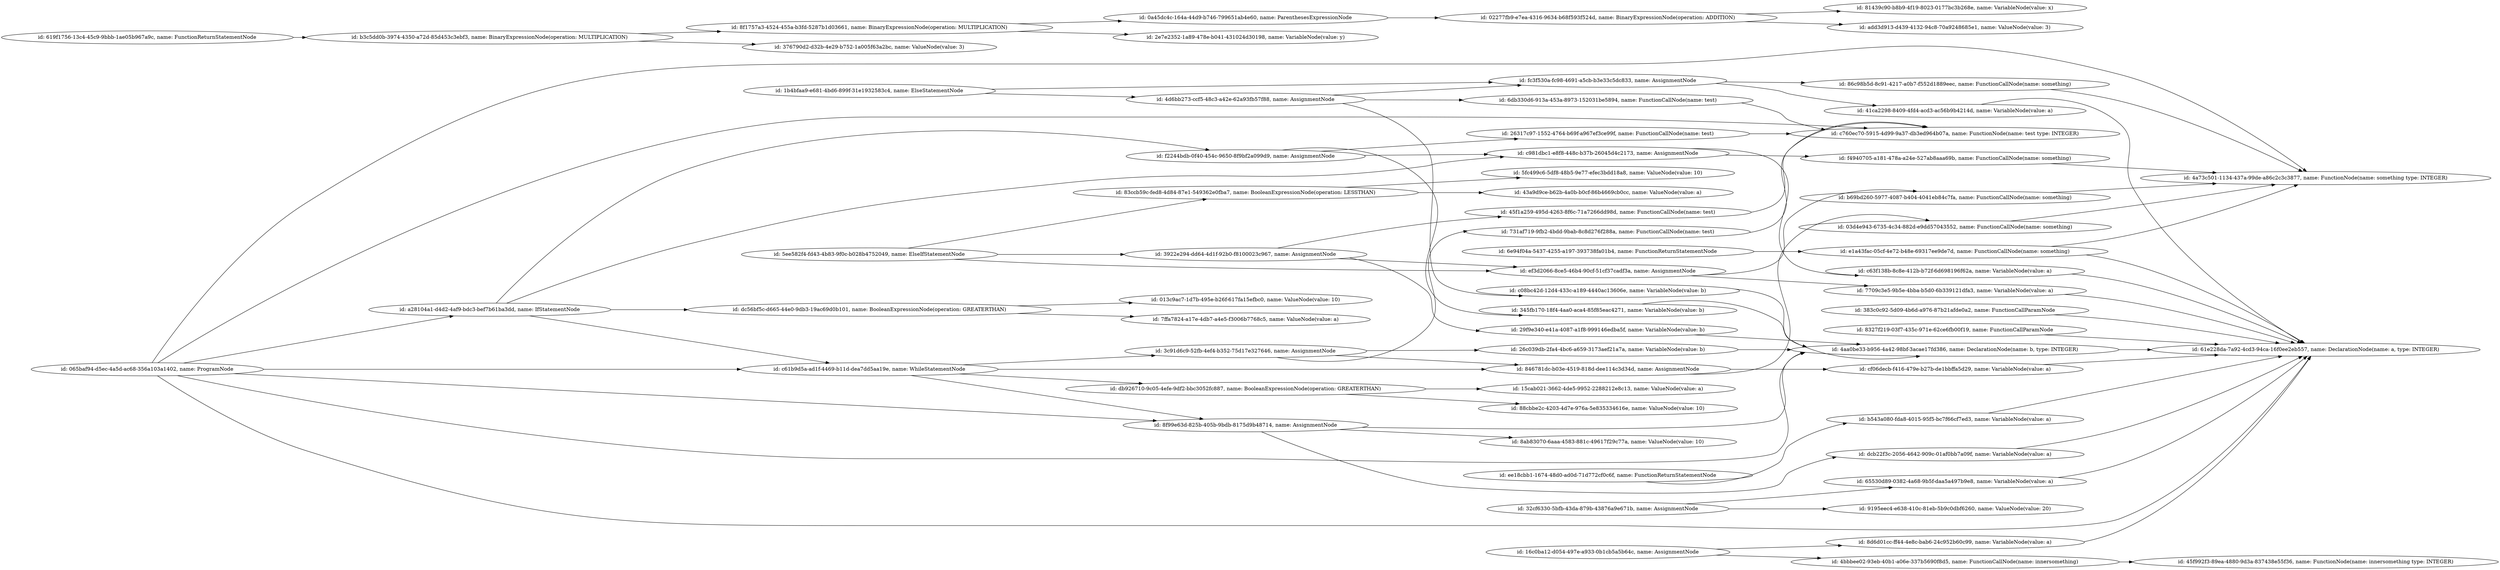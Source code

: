 digraph g {
	rankdir=LR
		"id: f4940705-a181-478a-a24e-527ab8aaa69b, name: FunctionCallNode(name: something)" -> "id: 4a73c501-1134-437a-99de-a86c2c3c3877, name: FunctionNode(name: something type: INTEGER)"
		"id: 26317c97-1552-4764-b69f-a967ef3ce99f, name: FunctionCallNode(name: test)" -> "id: c760ec70-5915-4d99-9a37-db3ed964b07a, name: FunctionNode(name: test type: INTEGER)"
		"id: c61b9d5a-ad1f-4469-b11d-dea7dd5aa19e, name: WhileStatementNode" -> "id: 3c91d6c9-52fb-4ef4-b352-75d17e327646, name: AssignmentNode"
		"id: c61b9d5a-ad1f-4469-b11d-dea7dd5aa19e, name: WhileStatementNode" -> "id: db926710-9c05-4efe-9df2-bbc3052fc887, name: BooleanExpressionNode(operation: GREATERTHAN)"
		"id: c61b9d5a-ad1f-4469-b11d-dea7dd5aa19e, name: WhileStatementNode" -> "id: 8f99e63d-825b-405b-9bdb-8175d9b48714, name: AssignmentNode"
		"id: c61b9d5a-ad1f-4469-b11d-dea7dd5aa19e, name: WhileStatementNode" -> "id: 846781dc-b03e-4519-818d-dee114c3d34d, name: AssignmentNode"
		"id: 45f1a259-495d-4263-8f6c-71a7266dd98d, name: FunctionCallNode(name: test)" -> "id: c760ec70-5915-4d99-9a37-db3ed964b07a, name: FunctionNode(name: test type: INTEGER)"
		"id: 846781dc-b03e-4519-818d-dee114c3d34d, name: AssignmentNode" -> "id: 03d4e943-6735-4c34-882d-e9dd57043552, name: FunctionCallNode(name: something)"
		"id: 846781dc-b03e-4519-818d-dee114c3d34d, name: AssignmentNode" -> "id: cf06decb-f416-479e-b27b-de1bbffa5d29, name: VariableNode(value: a)"
		"id: ef3d2066-8ce5-46b4-90cf-51cf37cadf3a, name: AssignmentNode" -> "id: 7709c3e5-9b5e-4bba-b5d0-6b339121dfa3, name: VariableNode(value: a)"
		"id: ef3d2066-8ce5-46b4-90cf-51cf37cadf3a, name: AssignmentNode" -> "id: b69bd260-5977-4087-b404-4041eb84c7fa, name: FunctionCallNode(name: something)"
		"id: 8f1757a3-4524-455a-b3fd-5287b1d03661, name: BinaryExpressionNode(operation: MULTIPLICATION)" -> "id: 0a45dc4c-164a-44d9-b746-799651ab4e60, name: ParenthesesExpressionNode"
		"id: 8f1757a3-4524-455a-b3fd-5287b1d03661, name: BinaryExpressionNode(operation: MULTIPLICATION)" -> "id: 2e7e2352-1a89-478e-b041-431024d30198, name: VariableNode(value: y)"
		"id: 8327f219-03f7-435c-971e-62ce6fb00f19, name: FunctionCallParamNode" -> "id: 61e228da-7a92-4cd3-94ca-16f0ee2eb557, name: DeclarationNode(name: a, type: INTEGER)"
		"id: f2244bdb-0f40-454c-9650-8f9bf2a099d9, name: AssignmentNode" -> "id: 26317c97-1552-4764-b69f-a967ef3ce99f, name: FunctionCallNode(name: test)"
		"id: f2244bdb-0f40-454c-9650-8f9bf2a099d9, name: AssignmentNode" -> "id: c981dbc1-e8f8-448c-b37b-26045d4c2173, name: AssignmentNode"
		"id: f2244bdb-0f40-454c-9650-8f9bf2a099d9, name: AssignmentNode" -> "id: 345fb170-18f4-4aa0-aca4-85f85eac4271, name: VariableNode(value: b)"
		"id: 83ccb59c-fed8-4d84-87e1-549362e0fba7, name: BooleanExpressionNode(operation: LESSTHAN)" -> "id: 43a9d9ce-b62b-4a0b-b0cf-86b4669cb0cc, name: ValueNode(value: a)"
		"id: 83ccb59c-fed8-4d84-87e1-549362e0fba7, name: BooleanExpressionNode(operation: LESSTHAN)" -> "id: 5fc499c6-5df8-48b5-9e77-efec3bdd18a8, name: ValueNode(value: 10)"
		"id: 7709c3e5-9b5e-4bba-b5d0-6b339121dfa3, name: VariableNode(value: a)" -> "id: 61e228da-7a92-4cd3-94ca-16f0ee2eb557, name: DeclarationNode(name: a, type: INTEGER)"
		"id: ee18cbb1-1674-48d0-ad0d-71d772cf0c6f, name: FunctionReturnStatementNode" -> "id: b543a080-fda8-4015-95f5-bc7f66cf7ed3, name: VariableNode(value: a)"
		"id: 345fb170-18f4-4aa0-aca4-85f85eac4271, name: VariableNode(value: b)" -> "id: 4aa0be33-b956-4a42-98bf-3acae17fd386, name: DeclarationNode(name: b, type: INTEGER)"
		"id: 41ca2298-8409-4fd4-acd3-ac56b9b4214d, name: VariableNode(value: a)" -> "id: 61e228da-7a92-4cd3-94ca-16f0ee2eb557, name: DeclarationNode(name: a, type: INTEGER)"
		"id: 6e94f04a-5437-4255-a197-393738fa01b4, name: FunctionReturnStatementNode" -> "id: e1a43fac-05cf-4e72-b48e-69317ee9de7d, name: FunctionCallNode(name: something)"
		"id: b543a080-fda8-4015-95f5-bc7f66cf7ed3, name: VariableNode(value: a)" -> "id: 61e228da-7a92-4cd3-94ca-16f0ee2eb557, name: DeclarationNode(name: a, type: INTEGER)"
		"id: 86c98b5d-8c91-4217-a0b7-f552d1889eec, name: FunctionCallNode(name: something)" -> "id: 4a73c501-1134-437a-99de-a86c2c3c3877, name: FunctionNode(name: something type: INTEGER)"
		"id: 32cf6330-5bfb-43da-879b-43876a9e671b, name: AssignmentNode" -> "id: 65530d89-0382-4a68-9b5f-daa5a497b9e8, name: VariableNode(value: a)"
		"id: 32cf6330-5bfb-43da-879b-43876a9e671b, name: AssignmentNode" -> "id: 9195eec4-e638-410c-81eb-5b9c0dbf6260, name: ValueNode(value: 20)"
		"id: 4aa0be33-b956-4a42-98bf-3acae17fd386, name: DeclarationNode(name: b, type: INTEGER)" -> "id: 61e228da-7a92-4cd3-94ca-16f0ee2eb557, name: DeclarationNode(name: a, type: INTEGER)"
		"id: 1b4bfaa9-e681-4bd6-899f-31e1932583c4, name: ElseStatementNode" -> "id: 4d6bb273-ccf5-48c3-a42e-62a93fb57f88, name: AssignmentNode"
		"id: 1b4bfaa9-e681-4bd6-899f-31e1932583c4, name: ElseStatementNode" -> "id: fc3f530a-fc98-4691-a5cb-b3e33c5dc833, name: AssignmentNode"
		"id: 03d4e943-6735-4c34-882d-e9dd57043552, name: FunctionCallNode(name: something)" -> "id: 4a73c501-1134-437a-99de-a86c2c3c3877, name: FunctionNode(name: something type: INTEGER)"
		"id: 29f9e340-e41a-4087-a1f8-999146edba5f, name: VariableNode(value: b)" -> "id: 4aa0be33-b956-4a42-98bf-3acae17fd386, name: DeclarationNode(name: b, type: INTEGER)"
		"id: 731af719-9fb2-4bdd-9bab-8c8d276f288a, name: FunctionCallNode(name: test)" -> "id: c760ec70-5915-4d99-9a37-db3ed964b07a, name: FunctionNode(name: test type: INTEGER)"
		"id: 65530d89-0382-4a68-9b5f-daa5a497b9e8, name: VariableNode(value: a)" -> "id: 61e228da-7a92-4cd3-94ca-16f0ee2eb557, name: DeclarationNode(name: a, type: INTEGER)"
		"id: 26c039db-2fa4-4bc6-a659-3173aef21a7a, name: VariableNode(value: b)" -> "id: 4aa0be33-b956-4a42-98bf-3acae17fd386, name: DeclarationNode(name: b, type: INTEGER)"
		"id: 4bbbee02-93eb-40b1-a06e-337b5690f8d5, name: FunctionCallNode(name: innersomething)" -> "id: 45f992f3-89ea-4880-9d3a-837438e55f36, name: FunctionNode(name: innersomething type: INTEGER)"
		"id: 02277fb9-e7ea-4316-9634-b68f593f524d, name: BinaryExpressionNode(operation: ADDITION)" -> "id: 81439c90-b8b9-4f19-8023-0177bc3b268e, name: VariableNode(value: x)"
		"id: 02277fb9-e7ea-4316-9634-b68f593f524d, name: BinaryExpressionNode(operation: ADDITION)" -> "id: add3d913-d439-4132-94c8-70a9248685e1, name: ValueNode(value: 3)"
		"id: 8d6d01cc-ff44-4e8c-bab6-24c952b60c99, name: VariableNode(value: a)" -> "id: 61e228da-7a92-4cd3-94ca-16f0ee2eb557, name: DeclarationNode(name: a, type: INTEGER)"
		"id: 3c91d6c9-52fb-4ef4-b352-75d17e327646, name: AssignmentNode" -> "id: 731af719-9fb2-4bdd-9bab-8c8d276f288a, name: FunctionCallNode(name: test)"
		"id: 3c91d6c9-52fb-4ef4-b352-75d17e327646, name: AssignmentNode" -> "id: 846781dc-b03e-4519-818d-dee114c3d34d, name: AssignmentNode"
		"id: 3c91d6c9-52fb-4ef4-b352-75d17e327646, name: AssignmentNode" -> "id: 26c039db-2fa4-4bc6-a659-3173aef21a7a, name: VariableNode(value: b)"
		"id: db926710-9c05-4efe-9df2-bbc3052fc887, name: BooleanExpressionNode(operation: GREATERTHAN)" -> "id: 15cab021-3662-4de5-9952-2288212e8c13, name: ValueNode(value: a)"
		"id: db926710-9c05-4efe-9df2-bbc3052fc887, name: BooleanExpressionNode(operation: GREATERTHAN)" -> "id: 88cbbe2c-4203-4d7e-976a-5e835334616e, name: ValueNode(value: 10)"
		"id: 383c0c92-5d09-4b6d-a976-87b21afde0a2, name: FunctionCallParamNode" -> "id: 61e228da-7a92-4cd3-94ca-16f0ee2eb557, name: DeclarationNode(name: a, type: INTEGER)"
		"id: a28104a1-d4d2-4af9-bdc3-bef7b61ba3dd, name: IfStatementNode" -> "id: f2244bdb-0f40-454c-9650-8f9bf2a099d9, name: AssignmentNode"
		"id: a28104a1-d4d2-4af9-bdc3-bef7b61ba3dd, name: IfStatementNode" -> "id: c61b9d5a-ad1f-4469-b11d-dea7dd5aa19e, name: WhileStatementNode"
		"id: a28104a1-d4d2-4af9-bdc3-bef7b61ba3dd, name: IfStatementNode" -> "id: c981dbc1-e8f8-448c-b37b-26045d4c2173, name: AssignmentNode"
		"id: a28104a1-d4d2-4af9-bdc3-bef7b61ba3dd, name: IfStatementNode" -> "id: dc56bf5c-d665-44e0-9db3-19ac69d0b101, name: BooleanExpressionNode(operation: GREATERTHAN)"
		"id: 4d6bb273-ccf5-48c3-a42e-62a93fb57f88, name: AssignmentNode" -> "id: c08bc42d-12d4-433c-a189-4440ac13606e, name: VariableNode(value: b)"
		"id: 4d6bb273-ccf5-48c3-a42e-62a93fb57f88, name: AssignmentNode" -> "id: fc3f530a-fc98-4691-a5cb-b3e33c5dc833, name: AssignmentNode"
		"id: 4d6bb273-ccf5-48c3-a42e-62a93fb57f88, name: AssignmentNode" -> "id: 6db330d6-913a-453a-8973-152031be5894, name: FunctionCallNode(name: test)"
		"id: b69bd260-5977-4087-b404-4041eb84c7fa, name: FunctionCallNode(name: something)" -> "id: 4a73c501-1134-437a-99de-a86c2c3c3877, name: FunctionNode(name: something type: INTEGER)"
		"id: dcb22f3c-2056-4642-909c-01af0bb7a09f, name: VariableNode(value: a)" -> "id: 61e228da-7a92-4cd3-94ca-16f0ee2eb557, name: DeclarationNode(name: a, type: INTEGER)"
		"id: 0a45dc4c-164a-44d9-b746-799651ab4e60, name: ParenthesesExpressionNode" -> "id: 02277fb9-e7ea-4316-9634-b68f593f524d, name: BinaryExpressionNode(operation: ADDITION)"
		"id: e1a43fac-05cf-4e72-b48e-69317ee9de7d, name: FunctionCallNode(name: something)" -> "id: 61e228da-7a92-4cd3-94ca-16f0ee2eb557, name: DeclarationNode(name: a, type: INTEGER)"
		"id: e1a43fac-05cf-4e72-b48e-69317ee9de7d, name: FunctionCallNode(name: something)" -> "id: 4a73c501-1134-437a-99de-a86c2c3c3877, name: FunctionNode(name: something type: INTEGER)"
		"id: 16c0ba12-d054-497e-a933-0b1cb5a5b64c, name: AssignmentNode" -> "id: 8d6d01cc-ff44-4e8c-bab6-24c952b60c99, name: VariableNode(value: a)"
		"id: 16c0ba12-d054-497e-a933-0b1cb5a5b64c, name: AssignmentNode" -> "id: 4bbbee02-93eb-40b1-a06e-337b5690f8d5, name: FunctionCallNode(name: innersomething)"
		"id: b3c5dd0b-3974-4350-a72d-85d453c3ebf3, name: BinaryExpressionNode(operation: MULTIPLICATION)" -> "id: 376790d2-d32b-4e29-b752-1a005f63a2bc, name: ValueNode(value: 3)"
		"id: b3c5dd0b-3974-4350-a72d-85d453c3ebf3, name: BinaryExpressionNode(operation: MULTIPLICATION)" -> "id: 8f1757a3-4524-455a-b3fd-5287b1d03661, name: BinaryExpressionNode(operation: MULTIPLICATION)"
		"id: 5ee582f4-fd43-4b83-9f0c-b028b4752049, name: ElseIfStatementNode" -> "id: 83ccb59c-fed8-4d84-87e1-549362e0fba7, name: BooleanExpressionNode(operation: LESSTHAN)"
		"id: 5ee582f4-fd43-4b83-9f0c-b028b4752049, name: ElseIfStatementNode" -> "id: 3922e294-dd64-4d1f-92b0-f8100023c967, name: AssignmentNode"
		"id: 5ee582f4-fd43-4b83-9f0c-b028b4752049, name: ElseIfStatementNode" -> "id: ef3d2066-8ce5-46b4-90cf-51cf37cadf3a, name: AssignmentNode"
		"id: 8f99e63d-825b-405b-9bdb-8175d9b48714, name: AssignmentNode" -> "id: 8ab83070-6aaa-4583-881c-49617f29c77a, name: ValueNode(value: 10)"
		"id: 8f99e63d-825b-405b-9bdb-8175d9b48714, name: AssignmentNode" -> "id: 4aa0be33-b956-4a42-98bf-3acae17fd386, name: DeclarationNode(name: b, type: INTEGER)"
		"id: 8f99e63d-825b-405b-9bdb-8175d9b48714, name: AssignmentNode" -> "id: dcb22f3c-2056-4642-909c-01af0bb7a09f, name: VariableNode(value: a)"
		"id: dc56bf5c-d665-44e0-9db3-19ac69d0b101, name: BooleanExpressionNode(operation: GREATERTHAN)" -> "id: 7ffa7824-a17e-4db7-a4e5-f3006b7768c5, name: ValueNode(value: a)"
		"id: dc56bf5c-d665-44e0-9db3-19ac69d0b101, name: BooleanExpressionNode(operation: GREATERTHAN)" -> "id: 013c9ac7-1d7b-495e-b26f-617fa15efbc0, name: ValueNode(value: 10)"
		"id: fc3f530a-fc98-4691-a5cb-b3e33c5dc833, name: AssignmentNode" -> "id: 86c98b5d-8c91-4217-a0b7-f552d1889eec, name: FunctionCallNode(name: something)"
		"id: fc3f530a-fc98-4691-a5cb-b3e33c5dc833, name: AssignmentNode" -> "id: 41ca2298-8409-4fd4-acd3-ac56b9b4214d, name: VariableNode(value: a)"
		"id: c63f138b-8c8e-412b-b72f-6d698196f62a, name: VariableNode(value: a)" -> "id: 61e228da-7a92-4cd3-94ca-16f0ee2eb557, name: DeclarationNode(name: a, type: INTEGER)"
		"id: cf06decb-f416-479e-b27b-de1bbffa5d29, name: VariableNode(value: a)" -> "id: 61e228da-7a92-4cd3-94ca-16f0ee2eb557, name: DeclarationNode(name: a, type: INTEGER)"
		"id: c08bc42d-12d4-433c-a189-4440ac13606e, name: VariableNode(value: b)" -> "id: 4aa0be33-b956-4a42-98bf-3acae17fd386, name: DeclarationNode(name: b, type: INTEGER)"
		"id: 065baf94-d5ec-4a5d-ac68-356a103a1402, name: ProgramNode" -> "id: 61e228da-7a92-4cd3-94ca-16f0ee2eb557, name: DeclarationNode(name: a, type: INTEGER)"
		"id: 065baf94-d5ec-4a5d-ac68-356a103a1402, name: ProgramNode" -> "id: c760ec70-5915-4d99-9a37-db3ed964b07a, name: FunctionNode(name: test type: INTEGER)"
		"id: 065baf94-d5ec-4a5d-ac68-356a103a1402, name: ProgramNode" -> "id: c61b9d5a-ad1f-4469-b11d-dea7dd5aa19e, name: WhileStatementNode"
		"id: 065baf94-d5ec-4a5d-ac68-356a103a1402, name: ProgramNode" -> "id: a28104a1-d4d2-4af9-bdc3-bef7b61ba3dd, name: IfStatementNode"
		"id: 065baf94-d5ec-4a5d-ac68-356a103a1402, name: ProgramNode" -> "id: 4aa0be33-b956-4a42-98bf-3acae17fd386, name: DeclarationNode(name: b, type: INTEGER)"
		"id: 065baf94-d5ec-4a5d-ac68-356a103a1402, name: ProgramNode" -> "id: 8f99e63d-825b-405b-9bdb-8175d9b48714, name: AssignmentNode"
		"id: 065baf94-d5ec-4a5d-ac68-356a103a1402, name: ProgramNode" -> "id: 4a73c501-1134-437a-99de-a86c2c3c3877, name: FunctionNode(name: something type: INTEGER)"
		"id: 3922e294-dd64-4d1f-92b0-f8100023c967, name: AssignmentNode" -> "id: 29f9e340-e41a-4087-a1f8-999146edba5f, name: VariableNode(value: b)"
		"id: 3922e294-dd64-4d1f-92b0-f8100023c967, name: AssignmentNode" -> "id: 45f1a259-495d-4263-8f6c-71a7266dd98d, name: FunctionCallNode(name: test)"
		"id: 3922e294-dd64-4d1f-92b0-f8100023c967, name: AssignmentNode" -> "id: ef3d2066-8ce5-46b4-90cf-51cf37cadf3a, name: AssignmentNode"
		"id: c981dbc1-e8f8-448c-b37b-26045d4c2173, name: AssignmentNode" -> "id: f4940705-a181-478a-a24e-527ab8aaa69b, name: FunctionCallNode(name: something)"
		"id: c981dbc1-e8f8-448c-b37b-26045d4c2173, name: AssignmentNode" -> "id: c63f138b-8c8e-412b-b72f-6d698196f62a, name: VariableNode(value: a)"
		"id: 6db330d6-913a-453a-8973-152031be5894, name: FunctionCallNode(name: test)" -> "id: c760ec70-5915-4d99-9a37-db3ed964b07a, name: FunctionNode(name: test type: INTEGER)"
		"id: 619f1756-13c4-45c9-9bbb-1ae05b967a9c, name: FunctionReturnStatementNode" -> "id: b3c5dd0b-3974-4350-a72d-85d453c3ebf3, name: BinaryExpressionNode(operation: MULTIPLICATION)"
}